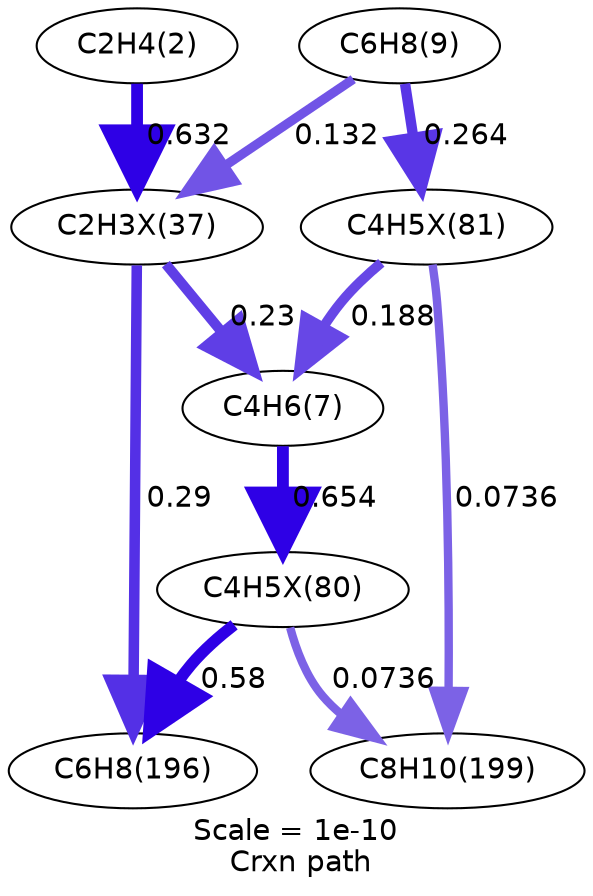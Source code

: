 digraph reaction_paths {
center=1;
s5 -> s25[fontname="Helvetica", style="setlinewidth(5.65)", arrowsize=2.83, color="0.7, 1.13, 0.9"
, label=" 0.632"];
s25 -> s8[fontname="Helvetica", style="setlinewidth(4.89)", arrowsize=2.44, color="0.7, 0.73, 0.9"
, label=" 0.23"];
s9 -> s25[fontname="Helvetica", style="setlinewidth(4.47)", arrowsize=2.24, color="0.7, 0.632, 0.9"
, label=" 0.132"];
s25 -> s10[fontname="Helvetica", style="setlinewidth(5.07)", arrowsize=2.53, color="0.7, 0.79, 0.9"
, label=" 0.29"];
s27 -> s8[fontname="Helvetica", style="setlinewidth(4.74)", arrowsize=2.37, color="0.7, 0.688, 0.9"
, label=" 0.188"];
s8 -> s26[fontname="Helvetica", style="setlinewidth(5.68)", arrowsize=2.84, color="0.7, 1.15, 0.9"
, label=" 0.654"];
s9 -> s27[fontname="Helvetica", style="setlinewidth(4.99)", arrowsize=2.5, color="0.7, 0.764, 0.9"
, label=" 0.264"];
s27 -> s11[fontname="Helvetica", style="setlinewidth(4.03)", arrowsize=2.02, color="0.7, 0.574, 0.9"
, label=" 0.0736"];
s26 -> s10[fontname="Helvetica", style="setlinewidth(5.59)", arrowsize=2.79, color="0.7, 1.08, 0.9"
, label=" 0.58"];
s26 -> s11[fontname="Helvetica", style="setlinewidth(4.03)", arrowsize=2.02, color="0.7, 0.574, 0.9"
, label=" 0.0736"];
s5 [ fontname="Helvetica", label="C2H4(2)"];
s8 [ fontname="Helvetica", label="C4H6(7)"];
s9 [ fontname="Helvetica", label="C6H8(9)"];
s10 [ fontname="Helvetica", label="C6H8(196)"];
s11 [ fontname="Helvetica", label="C8H10(199)"];
s25 [ fontname="Helvetica", label="C2H3X(37)"];
s26 [ fontname="Helvetica", label="C4H5X(80)"];
s27 [ fontname="Helvetica", label="C4H5X(81)"];
 label = "Scale = 1e-10\l Crxn path";
 fontname = "Helvetica";
}
